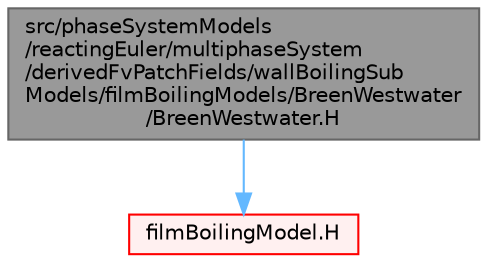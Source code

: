 digraph "src/phaseSystemModels/reactingEuler/multiphaseSystem/derivedFvPatchFields/wallBoilingSubModels/filmBoilingModels/BreenWestwater/BreenWestwater.H"
{
 // LATEX_PDF_SIZE
  bgcolor="transparent";
  edge [fontname=Helvetica,fontsize=10,labelfontname=Helvetica,labelfontsize=10];
  node [fontname=Helvetica,fontsize=10,shape=box,height=0.2,width=0.4];
  Node1 [id="Node000001",label="src/phaseSystemModels\l/reactingEuler/multiphaseSystem\l/derivedFvPatchFields/wallBoilingSub\lModels/filmBoilingModels/BreenWestwater\l/BreenWestwater.H",height=0.2,width=0.4,color="gray40", fillcolor="grey60", style="filled", fontcolor="black",tooltip=" "];
  Node1 -> Node2 [id="edge1_Node000001_Node000002",color="steelblue1",style="solid",tooltip=" "];
  Node2 [id="Node000002",label="filmBoilingModel.H",height=0.2,width=0.4,color="red", fillcolor="#FFF0F0", style="filled",URL="$filmBoilingModel_8H.html",tooltip=" "];
}
